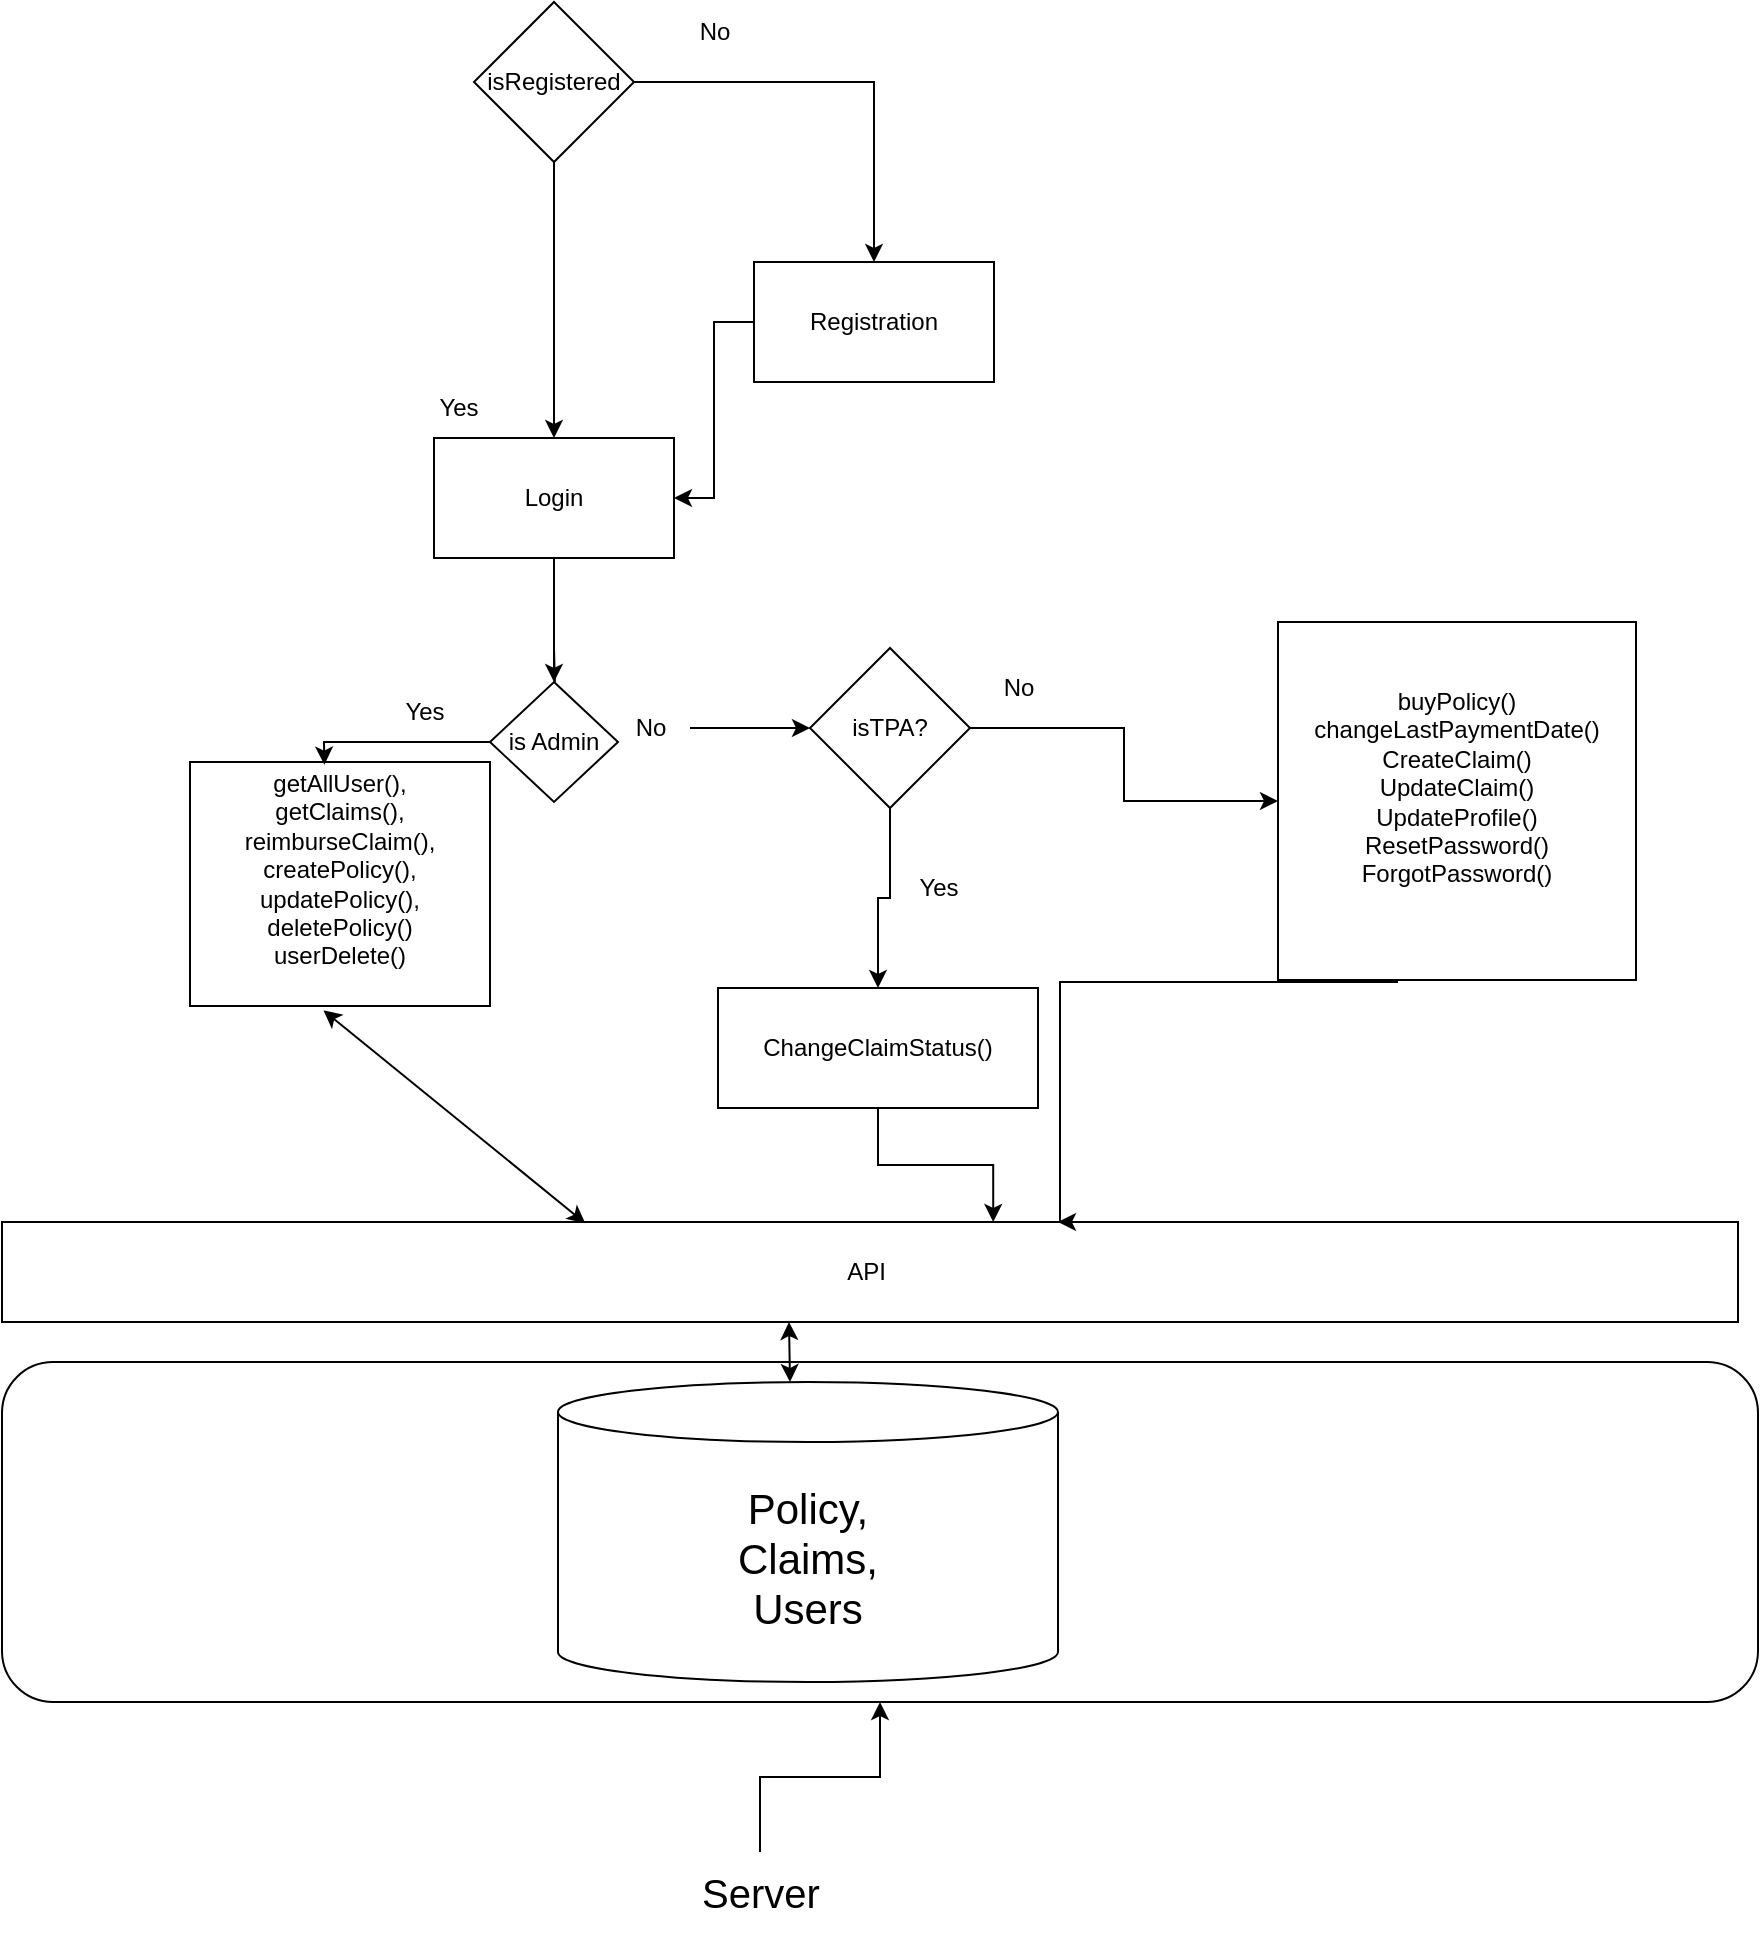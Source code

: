 <mxfile version="24.0.1" type="device">
  <diagram id="C5RBs43oDa-KdzZeNtuy" name="Page-1">
    <mxGraphModel dx="1615" dy="2026" grid="1" gridSize="10" guides="1" tooltips="1" connect="1" arrows="1" fold="1" page="1" pageScale="1" pageWidth="827" pageHeight="1169" math="0" shadow="0">
      <root>
        <mxCell id="WIyWlLk6GJQsqaUBKTNV-0" />
        <mxCell id="WIyWlLk6GJQsqaUBKTNV-1" parent="WIyWlLk6GJQsqaUBKTNV-0" />
        <mxCell id="vF87BaShuOP87JqiuM6x-19" value="" style="rounded=1;whiteSpace=wrap;html=1;" parent="WIyWlLk6GJQsqaUBKTNV-1" vertex="1">
          <mxGeometry x="172" y="590" width="878" height="170" as="geometry" />
        </mxCell>
        <mxCell id="vF87BaShuOP87JqiuM6x-26" value="API&amp;nbsp;" style="rounded=0;whiteSpace=wrap;html=1;" parent="WIyWlLk6GJQsqaUBKTNV-1" vertex="1">
          <mxGeometry x="172" y="520" width="868" height="50" as="geometry" />
        </mxCell>
        <mxCell id="vF87BaShuOP87JqiuM6x-31" value="" style="endArrow=classic;startArrow=classic;html=1;rounded=0;" parent="WIyWlLk6GJQsqaUBKTNV-1" edge="1">
          <mxGeometry width="50" height="50" relative="1" as="geometry">
            <mxPoint x="566" y="600" as="sourcePoint" />
            <mxPoint x="565.5" y="570" as="targetPoint" />
          </mxGeometry>
        </mxCell>
        <mxCell id="vF87BaShuOP87JqiuM6x-46" value="getAllUser(),&lt;div&gt;getClaims(),&lt;/div&gt;&lt;div&gt;reimburseClaim(),&lt;/div&gt;&lt;div&gt;createPolicy(),&lt;/div&gt;&lt;div&gt;updatePolicy(),&lt;/div&gt;&lt;div&gt;deletePolicy()&lt;/div&gt;&lt;div&gt;userDelete()&lt;/div&gt;&lt;div&gt;&lt;br&gt;&lt;/div&gt;" style="rounded=0;whiteSpace=wrap;html=1;" parent="WIyWlLk6GJQsqaUBKTNV-1" vertex="1">
          <mxGeometry x="266" y="290" width="150" height="122" as="geometry" />
        </mxCell>
        <mxCell id="vF87BaShuOP87JqiuM6x-50" value="" style="endArrow=classic;startArrow=classic;html=1;rounded=0;exitX=0.336;exitY=0.012;exitDx=0;exitDy=0;exitPerimeter=0;entryX=0.445;entryY=1.018;entryDx=0;entryDy=0;entryPerimeter=0;" parent="WIyWlLk6GJQsqaUBKTNV-1" source="vF87BaShuOP87JqiuM6x-26" target="vF87BaShuOP87JqiuM6x-46" edge="1">
          <mxGeometry width="50" height="50" relative="1" as="geometry">
            <mxPoint x="239.496" y="520" as="sourcePoint" />
            <mxPoint x="239" y="440" as="targetPoint" />
          </mxGeometry>
        </mxCell>
        <mxCell id="vF87BaShuOP87JqiuM6x-61" value="" style="edgeStyle=orthogonalEdgeStyle;rounded=0;orthogonalLoop=1;jettySize=auto;html=1;" parent="WIyWlLk6GJQsqaUBKTNV-1" target="vF87BaShuOP87JqiuM6x-59" edge="1">
          <mxGeometry relative="1" as="geometry">
            <mxPoint x="448" y="233" as="sourcePoint" />
          </mxGeometry>
        </mxCell>
        <mxCell id="vF87BaShuOP87JqiuM6x-59" value="is Admin" style="rhombus;whiteSpace=wrap;html=1;" parent="WIyWlLk6GJQsqaUBKTNV-1" vertex="1">
          <mxGeometry x="416" y="250" width="64" height="60" as="geometry" />
        </mxCell>
        <mxCell id="vF87BaShuOP87JqiuM6x-65" value="Yes" style="text;html=1;align=center;verticalAlign=middle;resizable=0;points=[];autosize=1;strokeColor=none;fillColor=none;" parent="WIyWlLk6GJQsqaUBKTNV-1" vertex="1">
          <mxGeometry x="363" y="250" width="40" height="30" as="geometry" />
        </mxCell>
        <mxCell id="q7hUKpXSIqreVmq3fCPe-1" value="" style="edgeStyle=orthogonalEdgeStyle;rounded=0;orthogonalLoop=1;jettySize=auto;html=1;" parent="WIyWlLk6GJQsqaUBKTNV-1" source="vF87BaShuOP87JqiuM6x-66" target="q7hUKpXSIqreVmq3fCPe-0" edge="1">
          <mxGeometry relative="1" as="geometry" />
        </mxCell>
        <mxCell id="vF87BaShuOP87JqiuM6x-66" value="No" style="text;html=1;align=center;verticalAlign=middle;resizable=0;points=[];autosize=1;strokeColor=none;fillColor=none;" parent="WIyWlLk6GJQsqaUBKTNV-1" vertex="1">
          <mxGeometry x="476" y="258" width="40" height="30" as="geometry" />
        </mxCell>
        <mxCell id="vF87BaShuOP87JqiuM6x-71" value="" style="endArrow=classic;html=1;rounded=0;exitX=0;exitY=0.5;exitDx=0;exitDy=0;entryX=0.448;entryY=0.011;entryDx=0;entryDy=0;entryPerimeter=0;" parent="WIyWlLk6GJQsqaUBKTNV-1" source="vF87BaShuOP87JqiuM6x-59" target="vF87BaShuOP87JqiuM6x-46" edge="1">
          <mxGeometry width="50" height="50" relative="1" as="geometry">
            <mxPoint x="410" y="460" as="sourcePoint" />
            <mxPoint x="460" y="410" as="targetPoint" />
            <Array as="points">
              <mxPoint x="333" y="280" />
            </Array>
          </mxGeometry>
        </mxCell>
        <mxCell id="q7hUKpXSIqreVmq3fCPe-3" value="" style="edgeStyle=orthogonalEdgeStyle;rounded=0;orthogonalLoop=1;jettySize=auto;html=1;" parent="WIyWlLk6GJQsqaUBKTNV-1" source="q7hUKpXSIqreVmq3fCPe-0" target="q7hUKpXSIqreVmq3fCPe-2" edge="1">
          <mxGeometry relative="1" as="geometry" />
        </mxCell>
        <mxCell id="q7hUKpXSIqreVmq3fCPe-6" value="" style="edgeStyle=orthogonalEdgeStyle;rounded=0;orthogonalLoop=1;jettySize=auto;html=1;" parent="WIyWlLk6GJQsqaUBKTNV-1" source="q7hUKpXSIqreVmq3fCPe-0" target="q7hUKpXSIqreVmq3fCPe-26" edge="1">
          <mxGeometry relative="1" as="geometry">
            <mxPoint x="810" y="280" as="targetPoint" />
          </mxGeometry>
        </mxCell>
        <mxCell id="q7hUKpXSIqreVmq3fCPe-0" value="isTPA?" style="rhombus;whiteSpace=wrap;html=1;" parent="WIyWlLk6GJQsqaUBKTNV-1" vertex="1">
          <mxGeometry x="576" y="233" width="80" height="80" as="geometry" />
        </mxCell>
        <mxCell id="q7hUKpXSIqreVmq3fCPe-2" value="ChangeClaimStatus()" style="whiteSpace=wrap;html=1;" parent="WIyWlLk6GJQsqaUBKTNV-1" vertex="1">
          <mxGeometry x="530" y="403" width="160" height="60" as="geometry" />
        </mxCell>
        <mxCell id="q7hUKpXSIqreVmq3fCPe-4" style="edgeStyle=orthogonalEdgeStyle;rounded=0;orthogonalLoop=1;jettySize=auto;html=1;entryX=0.571;entryY=0;entryDx=0;entryDy=0;entryPerimeter=0;" parent="WIyWlLk6GJQsqaUBKTNV-1" source="q7hUKpXSIqreVmq3fCPe-2" target="vF87BaShuOP87JqiuM6x-26" edge="1">
          <mxGeometry relative="1" as="geometry" />
        </mxCell>
        <mxCell id="q7hUKpXSIqreVmq3fCPe-16" value="" style="edgeStyle=orthogonalEdgeStyle;rounded=0;orthogonalLoop=1;jettySize=auto;html=1;" parent="WIyWlLk6GJQsqaUBKTNV-1" source="q7hUKpXSIqreVmq3fCPe-13" target="q7hUKpXSIqreVmq3fCPe-15" edge="1">
          <mxGeometry relative="1" as="geometry" />
        </mxCell>
        <mxCell id="q7hUKpXSIqreVmq3fCPe-21" value="" style="edgeStyle=orthogonalEdgeStyle;rounded=0;orthogonalLoop=1;jettySize=auto;html=1;" parent="WIyWlLk6GJQsqaUBKTNV-1" source="q7hUKpXSIqreVmq3fCPe-13" target="q7hUKpXSIqreVmq3fCPe-20" edge="1">
          <mxGeometry relative="1" as="geometry" />
        </mxCell>
        <mxCell id="q7hUKpXSIqreVmq3fCPe-13" value="isRegistered" style="rhombus;whiteSpace=wrap;html=1;" parent="WIyWlLk6GJQsqaUBKTNV-1" vertex="1">
          <mxGeometry x="408" y="-90" width="80" height="80" as="geometry" />
        </mxCell>
        <mxCell id="q7hUKpXSIqreVmq3fCPe-19" style="edgeStyle=orthogonalEdgeStyle;rounded=0;orthogonalLoop=1;jettySize=auto;html=1;entryX=0.5;entryY=0;entryDx=0;entryDy=0;" parent="WIyWlLk6GJQsqaUBKTNV-1" source="q7hUKpXSIqreVmq3fCPe-15" target="vF87BaShuOP87JqiuM6x-59" edge="1">
          <mxGeometry relative="1" as="geometry" />
        </mxCell>
        <mxCell id="q7hUKpXSIqreVmq3fCPe-15" value="Login" style="whiteSpace=wrap;html=1;" parent="WIyWlLk6GJQsqaUBKTNV-1" vertex="1">
          <mxGeometry x="388" y="128" width="120" height="60" as="geometry" />
        </mxCell>
        <mxCell id="q7hUKpXSIqreVmq3fCPe-24" style="edgeStyle=orthogonalEdgeStyle;rounded=0;orthogonalLoop=1;jettySize=auto;html=1;entryX=1;entryY=0.5;entryDx=0;entryDy=0;" parent="WIyWlLk6GJQsqaUBKTNV-1" source="q7hUKpXSIqreVmq3fCPe-20" target="q7hUKpXSIqreVmq3fCPe-15" edge="1">
          <mxGeometry relative="1" as="geometry" />
        </mxCell>
        <mxCell id="q7hUKpXSIqreVmq3fCPe-20" value="Registration" style="whiteSpace=wrap;html=1;" parent="WIyWlLk6GJQsqaUBKTNV-1" vertex="1">
          <mxGeometry x="548" y="40" width="120" height="60" as="geometry" />
        </mxCell>
        <mxCell id="q7hUKpXSIqreVmq3fCPe-22" value="No" style="text;html=1;align=center;verticalAlign=middle;resizable=0;points=[];autosize=1;strokeColor=none;fillColor=none;" parent="WIyWlLk6GJQsqaUBKTNV-1" vertex="1">
          <mxGeometry x="508" y="-90" width="40" height="30" as="geometry" />
        </mxCell>
        <mxCell id="q7hUKpXSIqreVmq3fCPe-23" value="Yes" style="text;html=1;align=center;verticalAlign=middle;resizable=0;points=[];autosize=1;strokeColor=none;fillColor=none;" parent="WIyWlLk6GJQsqaUBKTNV-1" vertex="1">
          <mxGeometry x="380" y="98" width="40" height="30" as="geometry" />
        </mxCell>
        <mxCell id="q7hUKpXSIqreVmq3fCPe-25" value="No" style="text;html=1;align=center;verticalAlign=middle;resizable=0;points=[];autosize=1;strokeColor=none;fillColor=none;" parent="WIyWlLk6GJQsqaUBKTNV-1" vertex="1">
          <mxGeometry x="660" y="238" width="40" height="30" as="geometry" />
        </mxCell>
        <mxCell id="q7hUKpXSIqreVmq3fCPe-27" value="" style="edgeStyle=orthogonalEdgeStyle;rounded=0;orthogonalLoop=1;jettySize=auto;html=1;" parent="WIyWlLk6GJQsqaUBKTNV-1" edge="1">
          <mxGeometry relative="1" as="geometry">
            <mxPoint x="870" y="400" as="sourcePoint" />
            <mxPoint x="700" y="520" as="targetPoint" />
            <Array as="points">
              <mxPoint x="701" y="400" />
              <mxPoint x="701" y="520" />
            </Array>
          </mxGeometry>
        </mxCell>
        <mxCell id="q7hUKpXSIqreVmq3fCPe-26" value="buyPolicy()&lt;div&gt;&lt;div&gt;changeLastPaymentDate()&lt;/div&gt;&lt;div&gt;&lt;span style=&quot;background-color: initial;&quot;&gt;CreateClaim()&lt;/span&gt;&lt;br&gt;&lt;/div&gt;&lt;/div&gt;&lt;div&gt;&lt;span style=&quot;background-color: initial;&quot;&gt;UpdateClaim()&lt;/span&gt;&lt;br&gt;&lt;/div&gt;&lt;div&gt;&lt;span style=&quot;background-color: initial;&quot;&gt;UpdateProfile()&lt;/span&gt;&lt;br&gt;&lt;/div&gt;&lt;div&gt;&lt;span style=&quot;background-color: initial;&quot;&gt;ResetPassword()&lt;/span&gt;&lt;br&gt;&lt;/div&gt;&lt;div&gt;&lt;span style=&quot;background-color: initial;&quot;&gt;ForgotPassword()&lt;/span&gt;&lt;br&gt;&lt;/div&gt;&lt;div&gt;&lt;br&gt;&lt;/div&gt;" style="whiteSpace=wrap;html=1;aspect=fixed;" parent="WIyWlLk6GJQsqaUBKTNV-1" vertex="1">
          <mxGeometry x="810" y="220" width="179" height="179" as="geometry" />
        </mxCell>
        <mxCell id="q7hUKpXSIqreVmq3fCPe-29" value="" style="edgeStyle=orthogonalEdgeStyle;rounded=0;orthogonalLoop=1;jettySize=auto;html=1;" parent="WIyWlLk6GJQsqaUBKTNV-1" source="q7hUKpXSIqreVmq3fCPe-28" target="vF87BaShuOP87JqiuM6x-19" edge="1">
          <mxGeometry relative="1" as="geometry" />
        </mxCell>
        <mxCell id="q7hUKpXSIqreVmq3fCPe-28" value="&lt;font style=&quot;font-size: 20px;&quot;&gt;Server&lt;/font&gt;" style="text;html=1;align=center;verticalAlign=middle;resizable=0;points=[];autosize=1;strokeColor=none;fillColor=none;" parent="WIyWlLk6GJQsqaUBKTNV-1" vertex="1">
          <mxGeometry x="511" y="835" width="80" height="40" as="geometry" />
        </mxCell>
        <mxCell id="q7hUKpXSIqreVmq3fCPe-34" value="Yes" style="text;html=1;align=center;verticalAlign=middle;resizable=0;points=[];autosize=1;strokeColor=none;fillColor=none;" parent="WIyWlLk6GJQsqaUBKTNV-1" vertex="1">
          <mxGeometry x="620" y="338" width="40" height="30" as="geometry" />
        </mxCell>
        <mxCell id="q7hUKpXSIqreVmq3fCPe-36" value="&lt;font style=&quot;font-size: 21px;&quot;&gt;Policy,&lt;/font&gt;&lt;div style=&quot;font-size: 21px;&quot;&gt;&lt;font style=&quot;font-size: 21px;&quot;&gt;Claims,&lt;/font&gt;&lt;/div&gt;&lt;div style=&quot;font-size: 21px;&quot;&gt;&lt;font style=&quot;font-size: 21px;&quot;&gt;Users&lt;/font&gt;&lt;/div&gt;" style="shape=cylinder3;whiteSpace=wrap;html=1;boundedLbl=1;backgroundOutline=1;size=15;" parent="WIyWlLk6GJQsqaUBKTNV-1" vertex="1">
          <mxGeometry x="450" y="600" width="250" height="150" as="geometry" />
        </mxCell>
      </root>
    </mxGraphModel>
  </diagram>
</mxfile>

